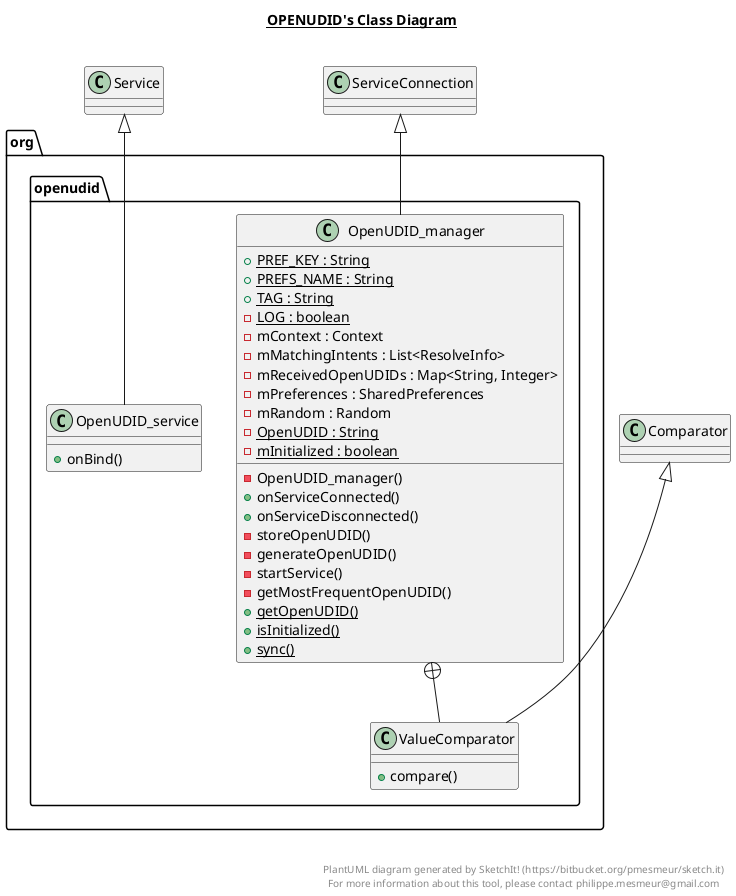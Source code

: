@startuml

title __OPENUDID's Class Diagram__\n

  package org.openudid {
    class OpenUDID_manager {
        {static} + PREF_KEY : String
        {static} + PREFS_NAME : String
        {static} + TAG : String
        {static} - LOG : boolean
        - mContext : Context
        - mMatchingIntents : List<ResolveInfo>
        - mReceivedOpenUDIDs : Map<String, Integer>
        - mPreferences : SharedPreferences
        - mRandom : Random
        {static} - OpenUDID : String
        {static} - mInitialized : boolean
        - OpenUDID_manager()
        + onServiceConnected()
        + onServiceDisconnected()
        - storeOpenUDID()
        - generateOpenUDID()
        - startService()
        - getMostFrequentOpenUDID()
        {static} + getOpenUDID()
        {static} + isInitialized()
        {static} + sync()
    }
  }
  

  package org.openudid {
    class ValueComparator {
        + compare()
    }
  }
  

  package org.openudid {
    class OpenUDID_service {
        + onBind()
    }
  }
  

  OpenUDID_manager -up-|> ServiceConnection
  OpenUDID_manager +-down- ValueComparator
  ValueComparator -up-|> Comparator
  OpenUDID_service -up-|> Service


right footer


PlantUML diagram generated by SketchIt! (https://bitbucket.org/pmesmeur/sketch.it)
For more information about this tool, please contact philippe.mesmeur@gmail.com
endfooter

@enduml
